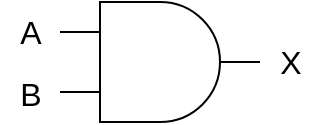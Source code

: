 <mxfile version="18.0.6" type="device"><diagram id="DsE0EekOH7H7TSgLUOLA" name="ページ1"><mxGraphModel dx="1106" dy="795" grid="1" gridSize="10" guides="1" tooltips="1" connect="1" arrows="1" fold="1" page="1" pageScale="1" pageWidth="1169" pageHeight="827" math="0" shadow="0"><root><mxCell id="0"/><mxCell id="1" parent="0"/><mxCell id="_OjGUkYZQCeJJebPwZy2-1" value="" style="verticalLabelPosition=bottom;shadow=0;dashed=0;align=center;html=1;verticalAlign=top;shape=mxgraph.electrical.logic_gates.logic_gate;operation=and;" vertex="1" parent="1"><mxGeometry x="160" y="160" width="100" height="60" as="geometry"/></mxCell><mxCell id="_OjGUkYZQCeJJebPwZy2-2" value="A" style="text;html=1;resizable=0;autosize=1;align=center;verticalAlign=middle;points=[];fillColor=none;strokeColor=none;rounded=0;fontSize=16;" vertex="1" parent="1"><mxGeometry x="130" y="165" width="30" height="20" as="geometry"/></mxCell><mxCell id="_OjGUkYZQCeJJebPwZy2-3" value="B" style="text;html=1;resizable=0;autosize=1;align=center;verticalAlign=middle;points=[];fillColor=none;strokeColor=none;rounded=0;fontSize=16;" vertex="1" parent="1"><mxGeometry x="130" y="196" width="30" height="20" as="geometry"/></mxCell><mxCell id="_OjGUkYZQCeJJebPwZy2-4" value="X" style="text;html=1;resizable=0;autosize=1;align=center;verticalAlign=middle;points=[];fillColor=none;strokeColor=none;rounded=0;fontSize=16;" vertex="1" parent="1"><mxGeometry x="260" y="180" width="30" height="20" as="geometry"/></mxCell></root></mxGraphModel></diagram></mxfile>
